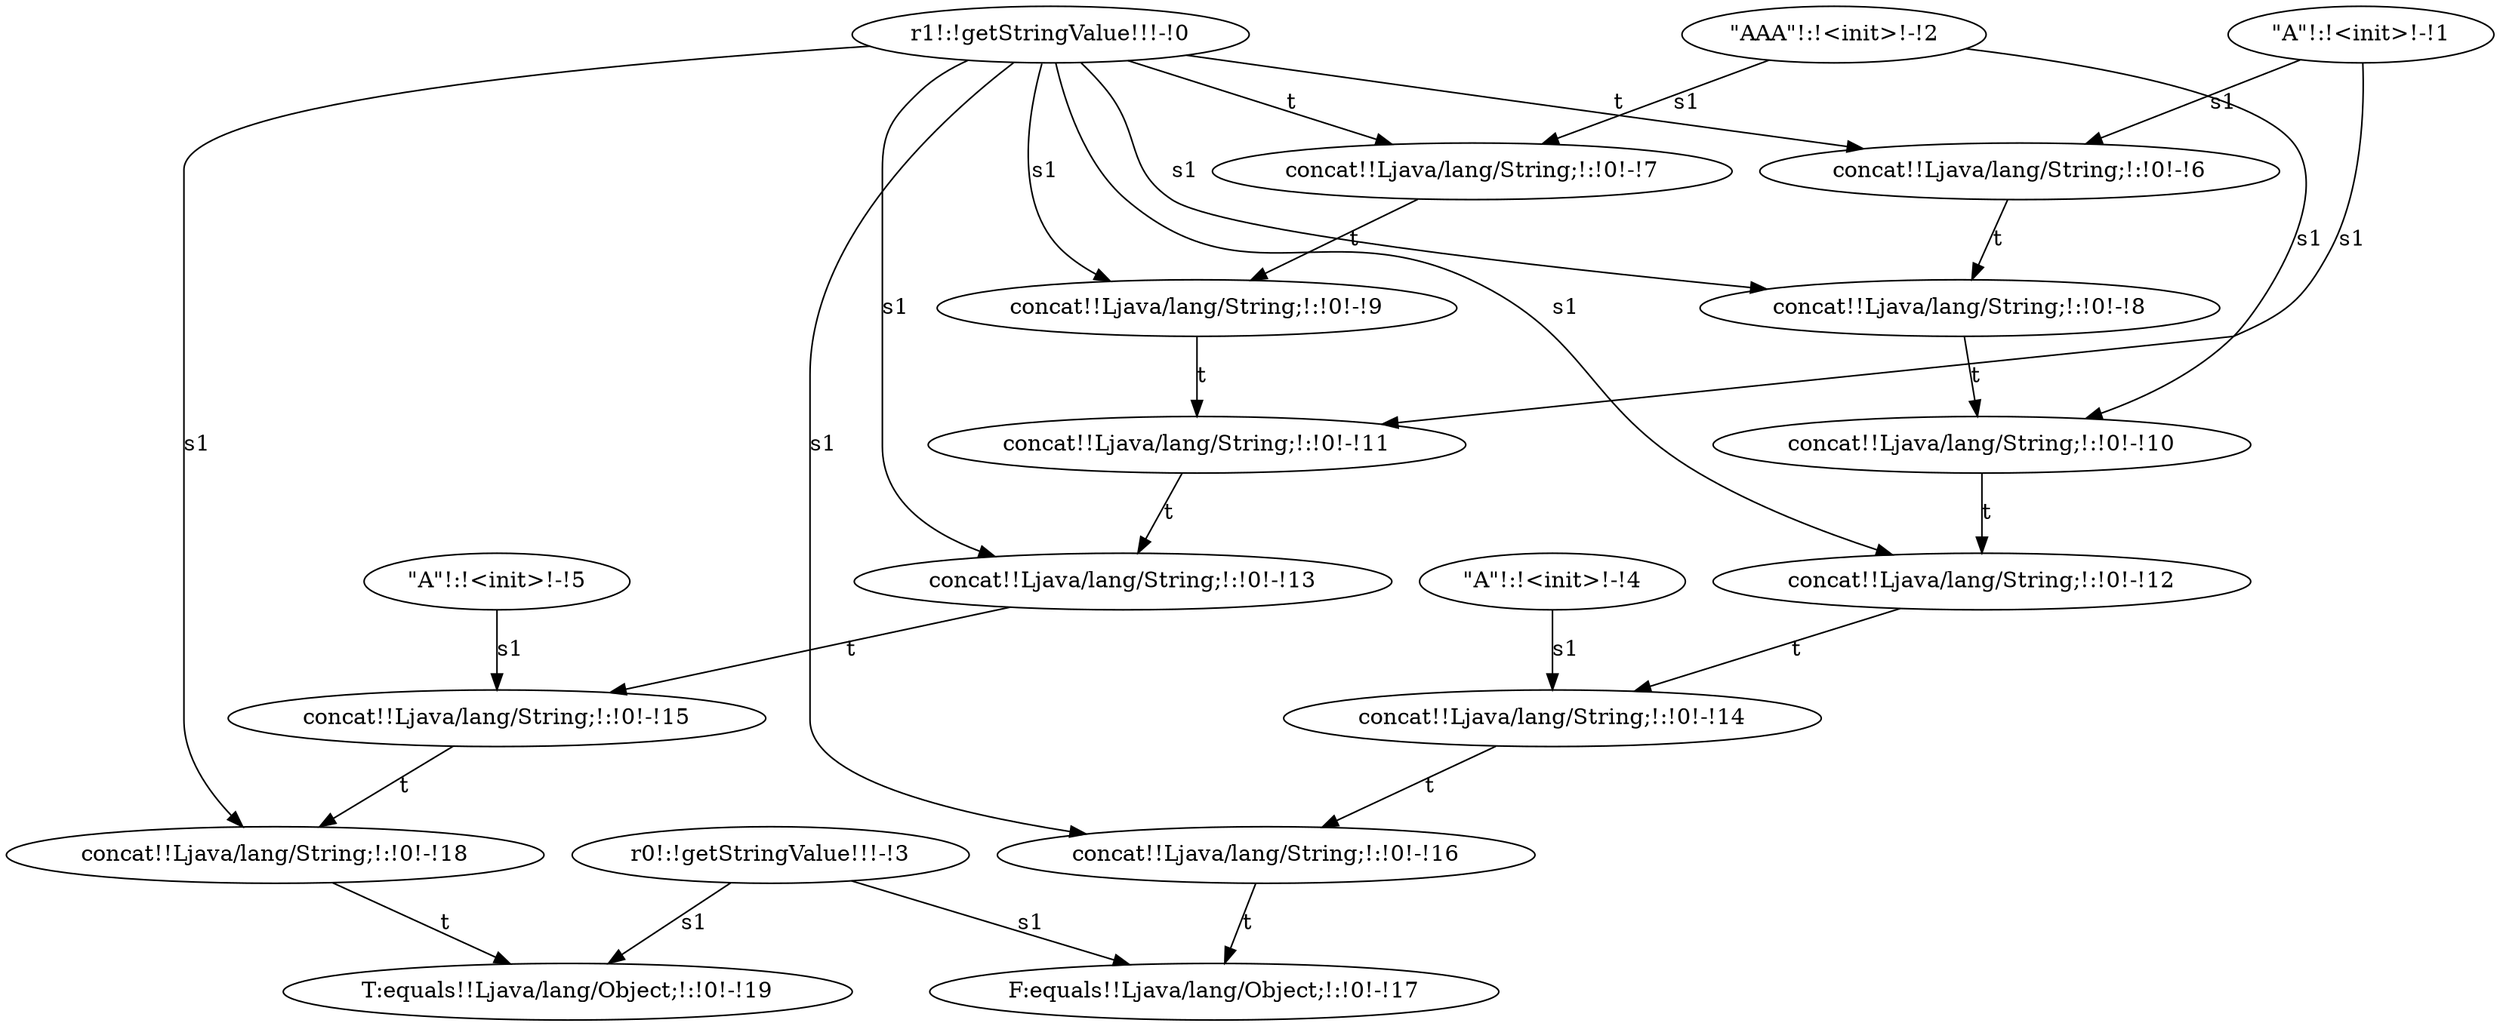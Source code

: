 digraph G {
  15 [ label="concat!!Ljava/lang/String;!:!0!-!15" ];
  0 [ label="r1!:!getStringValue!!!-!0" ];
  8 [ label="concat!!Ljava/lang/String;!:!0!-!8" ];
  19 [ label="T:equals!!Ljava/lang/Object;!:!0!-!19" ];
  13 [ label="concat!!Ljava/lang/String;!:!0!-!13" ];
  16 [ label="concat!!Ljava/lang/String;!:!0!-!16" ];
  2 [ label="\"AAA\"!:!<init>!-!2" ];
  3 [ label="r0!:!getStringValue!!!-!3" ];
  17 [ label="F:equals!!Ljava/lang/Object;!:!0!-!17" ];
  6 [ label="concat!!Ljava/lang/String;!:!0!-!6" ];
  4 [ label="\"A\"!:!<init>!-!4" ];
  10 [ label="concat!!Ljava/lang/String;!:!0!-!10" ];
  5 [ label="\"A\"!:!<init>!-!5" ];
  12 [ label="concat!!Ljava/lang/String;!:!0!-!12" ];
  7 [ label="concat!!Ljava/lang/String;!:!0!-!7" ];
  1 [ label="\"A\"!:!<init>!-!1" ];
  9 [ label="concat!!Ljava/lang/String;!:!0!-!9" ];
  18 [ label="concat!!Ljava/lang/String;!:!0!-!18" ];
  14 [ label="concat!!Ljava/lang/String;!:!0!-!14" ];
  11 [ label="concat!!Ljava/lang/String;!:!0!-!11" ];
  0 -> 16 [ label="s1" ];
  14 -> 16 [ label="t" ];
  3 -> 17 [ label="s1" ];
  16 -> 17 [ label="t" ];
  0 -> 18 [ label="s1" ];
  15 -> 18 [ label="t" ];
  3 -> 19 [ label="s1" ];
  18 -> 19 [ label="t" ];
  4 -> 14 [ label="s1" ];
  12 -> 14 [ label="t" ];
  0 -> 12 [ label="s1" ];
  10 -> 12 [ label="t" ];
  2 -> 10 [ label="s1" ];
  8 -> 10 [ label="t" ];
  0 -> 8 [ label="s1" ];
  6 -> 8 [ label="t" ];
  1 -> 6 [ label="s1" ];
  0 -> 6 [ label="t" ];
  5 -> 15 [ label="s1" ];
  13 -> 15 [ label="t" ];
  0 -> 13 [ label="s1" ];
  11 -> 13 [ label="t" ];
  1 -> 11 [ label="s1" ];
  9 -> 11 [ label="t" ];
  0 -> 9 [ label="s1" ];
  7 -> 9 [ label="t" ];
  2 -> 7 [ label="s1" ];
  0 -> 7 [ label="t" ];
}

